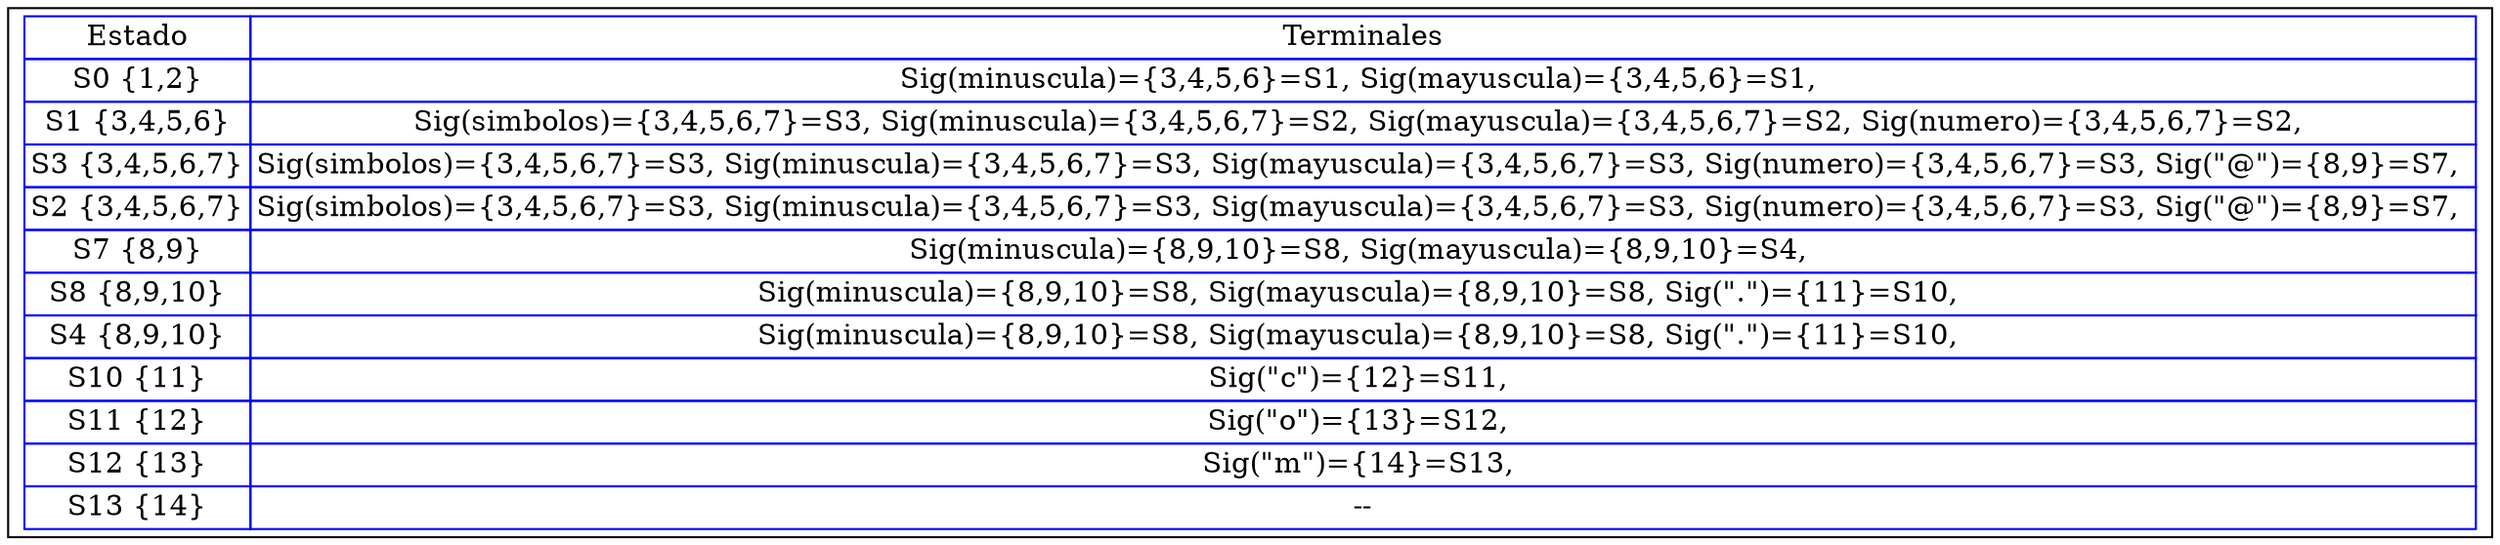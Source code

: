 digraph G{
rankdir=UD
node[shape=box]
concentrate=true
nodo0 [ label =<<table border='0' cellborder='1' color='blue' cellspacing='0'>
<tr><td>Estado</td><td>Terminales</td></tr>

<tr><td>S0 {1,2}</td><td>Sig(minuscula)={3,4,5,6}=S1, Sig(mayuscula)={3,4,5,6}=S1, </td></tr>

<tr><td>S1 {3,4,5,6}</td><td>Sig(simbolos)={3,4,5,6,7}=S3, Sig(minuscula)={3,4,5,6,7}=S2, Sig(mayuscula)={3,4,5,6,7}=S2, Sig(numero)={3,4,5,6,7}=S2, </td></tr>

<tr><td>S3 {3,4,5,6,7}</td><td>Sig(simbolos)={3,4,5,6,7}=S3, Sig(minuscula)={3,4,5,6,7}=S3, Sig(mayuscula)={3,4,5,6,7}=S3, Sig(numero)={3,4,5,6,7}=S3, Sig("@")={8,9}=S7, </td></tr>

<tr><td>S2 {3,4,5,6,7}</td><td>Sig(simbolos)={3,4,5,6,7}=S3, Sig(minuscula)={3,4,5,6,7}=S3, Sig(mayuscula)={3,4,5,6,7}=S3, Sig(numero)={3,4,5,6,7}=S3, Sig("@")={8,9}=S7, </td></tr>

<tr><td>S7 {8,9}</td><td>Sig(minuscula)={8,9,10}=S8, Sig(mayuscula)={8,9,10}=S4, </td></tr>

<tr><td>S8 {8,9,10}</td><td>Sig(minuscula)={8,9,10}=S8, Sig(mayuscula)={8,9,10}=S8, Sig(".")={11}=S10, </td></tr>

<tr><td>S4 {8,9,10}</td><td>Sig(minuscula)={8,9,10}=S8, Sig(mayuscula)={8,9,10}=S8, Sig(".")={11}=S10, </td></tr>

<tr><td>S10 {11}</td><td>Sig("c")={12}=S11, </td></tr>

<tr><td>S11 {12}</td><td>Sig("o")={13}=S12, </td></tr>

<tr><td>S12 {13}</td><td>Sig("m")={14}=S13, </td></tr>

<tr><td>S13 {14}</td><td>--</td></tr>

</table>
>];

}
